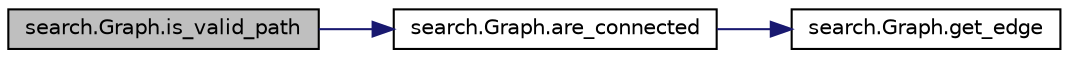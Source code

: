 digraph "search.Graph.is_valid_path"
{
  edge [fontname="Helvetica",fontsize="10",labelfontname="Helvetica",labelfontsize="10"];
  node [fontname="Helvetica",fontsize="10",shape=record];
  rankdir="LR";
  Node1 [label="search.Graph.is_valid_path",height=0.2,width=0.4,color="black", fillcolor="grey75", style="filled", fontcolor="black"];
  Node1 -> Node2 [color="midnightblue",fontsize="10",style="solid",fontname="Helvetica"];
  Node2 [label="search.Graph.are_connected",height=0.2,width=0.4,color="black", fillcolor="white", style="filled",URL="$classsearch_1_1_graph.html#a9b6a0f8337eb54f7b53d67417fc23afb"];
  Node2 -> Node3 [color="midnightblue",fontsize="10",style="solid",fontname="Helvetica"];
  Node3 [label="search.Graph.get_edge",height=0.2,width=0.4,color="black", fillcolor="white", style="filled",URL="$classsearch_1_1_graph.html#a54b7a4a5534191fd8c522ea367d74cb9"];
}
